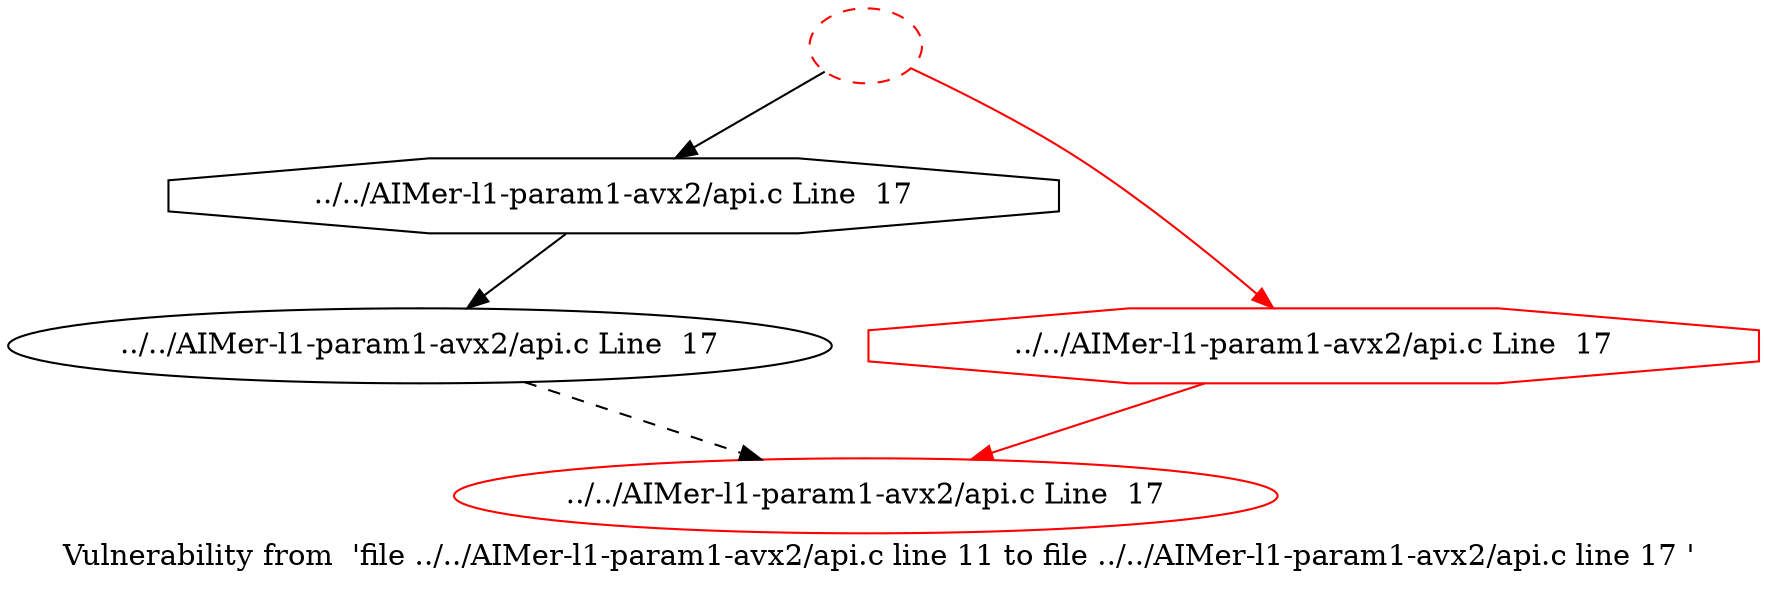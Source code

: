 digraph "Vulnerability from 'file ../../AIMer-l1-param1-avx2/api.c line 11 to file ../../AIMer-l1-param1-avx2/api.c line 17 '  "{
label="Vulnerability from  'file ../../AIMer-l1-param1-avx2/api.c line 11 to file ../../AIMer-l1-param1-avx2/api.c line 17 ' ";
node_343[shape=ellipse,style=dashed,label="", color=red]
node_342[shape=octagon,style=solid,label="../../AIMer-l1-param1-avx2/api.c Line  17"]
"node_343"->"node_342"
node_345[shape=octagon,style=solid,label="../../AIMer-l1-param1-avx2/api.c Line  17", color=red]
"node_343"->"node_345" [color=red]
node_341[shape=ellipse,style=solid,label="../../AIMer-l1-param1-avx2/api.c Line  17"]
"node_342"->"node_341"
node_344[shape=ellipse,style=solid,label="../../AIMer-l1-param1-avx2/api.c Line  17", color=red]
"node_341"->"node_344" [style=dashed]
"node_345"->"node_344" [color=red]
}

